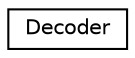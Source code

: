 digraph "Graphical Class Hierarchy"
{
  edge [fontname="Helvetica",fontsize="10",labelfontname="Helvetica",labelfontsize="10"];
  node [fontname="Helvetica",fontsize="10",shape=record];
  rankdir="LR";
  Node1 [label="Decoder",height=0.2,width=0.4,color="black", fillcolor="white", style="filled",URL="$class_decoder.html",tooltip="This Class is used to decode the byte stream thats sent from the uBlox. At the moment it only decodes..."];
}
